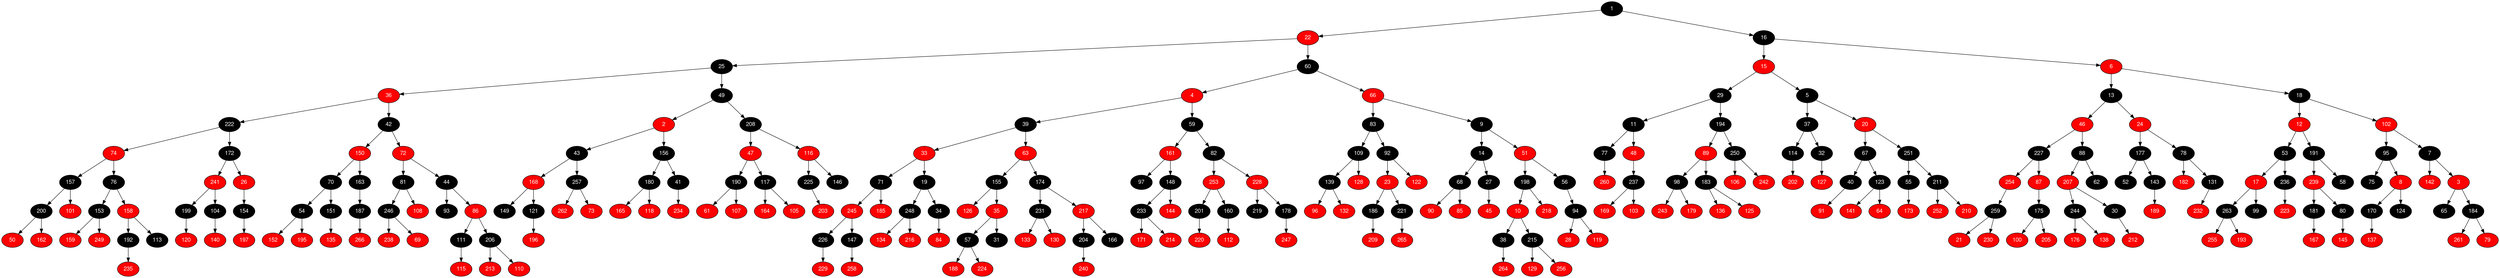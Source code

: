 digraph RB_Teste {
	node [fontname="Helvetica,Arial,sans-serif" style="filled"]
	edge [fontname="Helvetica,Arial,sans-serif" color="black"]

	{
		node [fillcolor=" black" fontcolor=" white"] 1 
		node [fillcolor=" red" fontcolor=" white"] 22 
		node [fillcolor=" black" fontcolor=" white"] 25 
		node [fillcolor=" red" fontcolor=" white"] 36 
		node [fillcolor=" black" fontcolor=" white"] 222 
		node [fillcolor=" red" fontcolor=" white"] 74 
		node [fillcolor=" black" fontcolor=" white"] 157 
		node [fillcolor=" black" fontcolor=" white"] 200 
		node [fillcolor=" red" fontcolor=" white"] 50 
		node [fillcolor=" red" fontcolor=" white"] 162 
		node [fillcolor=" red" fontcolor=" white"] 101 
		node [fillcolor=" black" fontcolor=" white"] 76 
		node [fillcolor=" black" fontcolor=" white"] 153 
		node [fillcolor=" red" fontcolor=" white"] 159 
		node [fillcolor=" red" fontcolor=" white"] 249 
		node [fillcolor=" red" fontcolor=" white"] 158 
		node [fillcolor=" black" fontcolor=" white"] 192 
		node [fillcolor=" red" fontcolor=" white"] 235 
		node [fillcolor=" black" fontcolor=" white"] 113 
		node [fillcolor=" black" fontcolor=" white"] 172 
		node [fillcolor=" red" fontcolor=" white"] 241 
		node [fillcolor=" black" fontcolor=" white"] 199 
		node [fillcolor=" red" fontcolor=" white"] 120 
		node [fillcolor=" black" fontcolor=" white"] 104 
		node [fillcolor=" red" fontcolor=" white"] 140 
		node [fillcolor=" red" fontcolor=" white"] 26 
		node [fillcolor=" black" fontcolor=" white"] 154 
		node [fillcolor=" red" fontcolor=" white"] 197 
		node [fillcolor=" black" fontcolor=" white"] 42 
		node [fillcolor=" red" fontcolor=" white"] 150 
		node [fillcolor=" black" fontcolor=" white"] 70 
		node [fillcolor=" black" fontcolor=" white"] 54 
		node [fillcolor=" red" fontcolor=" white"] 152 
		node [fillcolor=" red" fontcolor=" white"] 195 
		node [fillcolor=" black" fontcolor=" white"] 151 
		node [fillcolor=" red" fontcolor=" white"] 135 
		node [fillcolor=" black" fontcolor=" white"] 163 
		node [fillcolor=" black" fontcolor=" white"] 187 
		node [fillcolor=" red" fontcolor=" white"] 266 
		node [fillcolor=" red" fontcolor=" white"] 72 
		node [fillcolor=" black" fontcolor=" white"] 81 
		node [fillcolor=" black" fontcolor=" white"] 246 
		node [fillcolor=" red" fontcolor=" white"] 238 
		node [fillcolor=" red" fontcolor=" white"] 69 
		node [fillcolor=" red" fontcolor=" white"] 108 
		node [fillcolor=" black" fontcolor=" white"] 44 
		node [fillcolor=" black" fontcolor=" white"] 93 
		node [fillcolor=" red" fontcolor=" white"] 86 
		node [fillcolor=" black" fontcolor=" white"] 111 
		node [fillcolor=" red" fontcolor=" white"] 115 
		node [fillcolor=" black" fontcolor=" white"] 206 
		node [fillcolor=" red" fontcolor=" white"] 213 
		node [fillcolor=" red" fontcolor=" white"] 110 
		node [fillcolor=" black" fontcolor=" white"] 49 
		node [fillcolor=" red" fontcolor=" white"] 2 
		node [fillcolor=" black" fontcolor=" white"] 43 
		node [fillcolor=" red" fontcolor=" white"] 168 
		node [fillcolor=" black" fontcolor=" white"] 149 
		node [fillcolor=" black" fontcolor=" white"] 121 
		node [fillcolor=" red" fontcolor=" white"] 196 
		node [fillcolor=" black" fontcolor=" white"] 257 
		node [fillcolor=" red" fontcolor=" white"] 262 
		node [fillcolor=" red" fontcolor=" white"] 73 
		node [fillcolor=" black" fontcolor=" white"] 156 
		node [fillcolor=" black" fontcolor=" white"] 180 
		node [fillcolor=" red" fontcolor=" white"] 165 
		node [fillcolor=" red" fontcolor=" white"] 118 
		node [fillcolor=" black" fontcolor=" white"] 41 
		node [fillcolor=" red" fontcolor=" white"] 234 
		node [fillcolor=" black" fontcolor=" white"] 208 
		node [fillcolor=" red" fontcolor=" white"] 47 
		node [fillcolor=" black" fontcolor=" white"] 190 
		node [fillcolor=" red" fontcolor=" white"] 61 
		node [fillcolor=" red" fontcolor=" white"] 107 
		node [fillcolor=" black" fontcolor=" white"] 117 
		node [fillcolor=" red" fontcolor=" white"] 164 
		node [fillcolor=" red" fontcolor=" white"] 105 
		node [fillcolor=" red" fontcolor=" white"] 116 
		node [fillcolor=" black" fontcolor=" white"] 225 
		node [fillcolor=" red" fontcolor=" white"] 203 
		node [fillcolor=" black" fontcolor=" white"] 146 
		node [fillcolor=" black" fontcolor=" white"] 60 
		node [fillcolor=" red" fontcolor=" white"] 4 
		node [fillcolor=" black" fontcolor=" white"] 39 
		node [fillcolor=" red" fontcolor=" white"] 33 
		node [fillcolor=" black" fontcolor=" white"] 71 
		node [fillcolor=" red" fontcolor=" white"] 245 
		node [fillcolor=" black" fontcolor=" white"] 226 
		node [fillcolor=" red" fontcolor=" white"] 229 
		node [fillcolor=" black" fontcolor=" white"] 147 
		node [fillcolor=" red" fontcolor=" white"] 258 
		node [fillcolor=" red" fontcolor=" white"] 185 
		node [fillcolor=" black" fontcolor=" white"] 19 
		node [fillcolor=" black" fontcolor=" white"] 248 
		node [fillcolor=" red" fontcolor=" white"] 134 
		node [fillcolor=" red" fontcolor=" white"] 216 
		node [fillcolor=" black" fontcolor=" white"] 34 
		node [fillcolor=" red" fontcolor=" white"] 84 
		node [fillcolor=" red" fontcolor=" white"] 63 
		node [fillcolor=" black" fontcolor=" white"] 155 
		node [fillcolor=" red" fontcolor=" white"] 126 
		node [fillcolor=" red" fontcolor=" white"] 35 
		node [fillcolor=" black" fontcolor=" white"] 57 
		node [fillcolor=" red" fontcolor=" white"] 188 
		node [fillcolor=" red" fontcolor=" white"] 224 
		node [fillcolor=" black" fontcolor=" white"] 31 
		node [fillcolor=" black" fontcolor=" white"] 174 
		node [fillcolor=" black" fontcolor=" white"] 231 
		node [fillcolor=" red" fontcolor=" white"] 133 
		node [fillcolor=" red" fontcolor=" white"] 130 
		node [fillcolor=" red" fontcolor=" white"] 217 
		node [fillcolor=" black" fontcolor=" white"] 204 
		node [fillcolor=" red" fontcolor=" white"] 240 
		node [fillcolor=" black" fontcolor=" white"] 166 
		node [fillcolor=" black" fontcolor=" white"] 59 
		node [fillcolor=" red" fontcolor=" white"] 161 
		node [fillcolor=" black" fontcolor=" white"] 97 
		node [fillcolor=" black" fontcolor=" white"] 148 
		node [fillcolor=" black" fontcolor=" white"] 233 
		node [fillcolor=" red" fontcolor=" white"] 171 
		node [fillcolor=" red" fontcolor=" white"] 214 
		node [fillcolor=" red" fontcolor=" white"] 144 
		node [fillcolor=" black" fontcolor=" white"] 82 
		node [fillcolor=" red" fontcolor=" white"] 253 
		node [fillcolor=" black" fontcolor=" white"] 201 
		node [fillcolor=" red" fontcolor=" white"] 220 
		node [fillcolor=" black" fontcolor=" white"] 160 
		node [fillcolor=" red" fontcolor=" white"] 112 
		node [fillcolor=" red" fontcolor=" white"] 228 
		node [fillcolor=" black" fontcolor=" white"] 219 
		node [fillcolor=" black" fontcolor=" white"] 178 
		node [fillcolor=" red" fontcolor=" white"] 247 
		node [fillcolor=" red" fontcolor=" white"] 66 
		node [fillcolor=" black" fontcolor=" white"] 83 
		node [fillcolor=" black" fontcolor=" white"] 109 
		node [fillcolor=" black" fontcolor=" white"] 139 
		node [fillcolor=" red" fontcolor=" white"] 96 
		node [fillcolor=" red" fontcolor=" white"] 132 
		node [fillcolor=" red" fontcolor=" white"] 128 
		node [fillcolor=" black" fontcolor=" white"] 92 
		node [fillcolor=" red" fontcolor=" white"] 23 
		node [fillcolor=" black" fontcolor=" white"] 186 
		node [fillcolor=" red" fontcolor=" white"] 209 
		node [fillcolor=" black" fontcolor=" white"] 221 
		node [fillcolor=" red" fontcolor=" white"] 265 
		node [fillcolor=" red" fontcolor=" white"] 122 
		node [fillcolor=" black" fontcolor=" white"] 9 
		node [fillcolor=" black" fontcolor=" white"] 14 
		node [fillcolor=" black" fontcolor=" white"] 68 
		node [fillcolor=" red" fontcolor=" white"] 90 
		node [fillcolor=" red" fontcolor=" white"] 85 
		node [fillcolor=" black" fontcolor=" white"] 27 
		node [fillcolor=" red" fontcolor=" white"] 45 
		node [fillcolor=" red" fontcolor=" white"] 51 
		node [fillcolor=" black" fontcolor=" white"] 198 
		node [fillcolor=" red" fontcolor=" white"] 10 
		node [fillcolor=" black" fontcolor=" white"] 38 
		node [fillcolor=" red" fontcolor=" white"] 264 
		node [fillcolor=" black" fontcolor=" white"] 215 
		node [fillcolor=" red" fontcolor=" white"] 129 
		node [fillcolor=" red" fontcolor=" white"] 256 
		node [fillcolor=" red" fontcolor=" white"] 218 
		node [fillcolor=" black" fontcolor=" white"] 56 
		node [fillcolor=" black" fontcolor=" white"] 94 
		node [fillcolor=" red" fontcolor=" white"] 28 
		node [fillcolor=" red" fontcolor=" white"] 119 
		node [fillcolor=" black" fontcolor=" white"] 16 
		node [fillcolor=" red" fontcolor=" white"] 15 
		node [fillcolor=" black" fontcolor=" white"] 29 
		node [fillcolor=" black" fontcolor=" white"] 11 
		node [fillcolor=" black" fontcolor=" white"] 77 
		node [fillcolor=" red" fontcolor=" white"] 260 
		node [fillcolor=" red" fontcolor=" white"] 48 
		node [fillcolor=" black" fontcolor=" white"] 237 
		node [fillcolor=" red" fontcolor=" white"] 169 
		node [fillcolor=" red" fontcolor=" white"] 103 
		node [fillcolor=" black" fontcolor=" white"] 194 
		node [fillcolor=" red" fontcolor=" white"] 89 
		node [fillcolor=" black" fontcolor=" white"] 98 
		node [fillcolor=" red" fontcolor=" white"] 243 
		node [fillcolor=" red" fontcolor=" white"] 179 
		node [fillcolor=" black" fontcolor=" white"] 183 
		node [fillcolor=" red" fontcolor=" white"] 136 
		node [fillcolor=" red" fontcolor=" white"] 125 
		node [fillcolor=" black" fontcolor=" white"] 250 
		node [fillcolor=" red" fontcolor=" white"] 106 
		node [fillcolor=" red" fontcolor=" white"] 242 
		node [fillcolor=" black" fontcolor=" white"] 5 
		node [fillcolor=" black" fontcolor=" white"] 37 
		node [fillcolor=" black" fontcolor=" white"] 114 
		node [fillcolor=" red" fontcolor=" white"] 202 
		node [fillcolor=" black" fontcolor=" white"] 32 
		node [fillcolor=" red" fontcolor=" white"] 127 
		node [fillcolor=" red" fontcolor=" white"] 20 
		node [fillcolor=" black" fontcolor=" white"] 67 
		node [fillcolor=" black" fontcolor=" white"] 40 
		node [fillcolor=" red" fontcolor=" white"] 91 
		node [fillcolor=" black" fontcolor=" white"] 123 
		node [fillcolor=" red" fontcolor=" white"] 141 
		node [fillcolor=" red" fontcolor=" white"] 64 
		node [fillcolor=" black" fontcolor=" white"] 251 
		node [fillcolor=" black" fontcolor=" white"] 55 
		node [fillcolor=" red" fontcolor=" white"] 173 
		node [fillcolor=" black" fontcolor=" white"] 211 
		node [fillcolor=" red" fontcolor=" white"] 252 
		node [fillcolor=" red" fontcolor=" white"] 210 
		node [fillcolor=" red" fontcolor=" white"] 6 
		node [fillcolor=" black" fontcolor=" white"] 13 
		node [fillcolor=" red" fontcolor=" white"] 46 
		node [fillcolor=" black" fontcolor=" white"] 227 
		node [fillcolor=" red" fontcolor=" white"] 254 
		node [fillcolor=" black" fontcolor=" white"] 259 
		node [fillcolor=" red" fontcolor=" white"] 21 
		node [fillcolor=" red" fontcolor=" white"] 230 
		node [fillcolor=" red" fontcolor=" white"] 87 
		node [fillcolor=" black" fontcolor=" white"] 175 
		node [fillcolor=" red" fontcolor=" white"] 100 
		node [fillcolor=" red" fontcolor=" white"] 205 
		node [fillcolor=" black" fontcolor=" white"] 88 
		node [fillcolor=" red" fontcolor=" white"] 207 
		node [fillcolor=" black" fontcolor=" white"] 244 
		node [fillcolor=" red" fontcolor=" white"] 176 
		node [fillcolor=" red" fontcolor=" white"] 138 
		node [fillcolor=" black" fontcolor=" white"] 30 
		node [fillcolor=" red" fontcolor=" white"] 212 
		node [fillcolor=" black" fontcolor=" white"] 62 
		node [fillcolor=" red" fontcolor=" white"] 24 
		node [fillcolor=" black" fontcolor=" white"] 177 
		node [fillcolor=" black" fontcolor=" white"] 52 
		node [fillcolor=" black" fontcolor=" white"] 143 
		node [fillcolor=" red" fontcolor=" white"] 189 
		node [fillcolor=" black" fontcolor=" white"] 78 
		node [fillcolor=" red" fontcolor=" white"] 182 
		node [fillcolor=" black" fontcolor=" white"] 131 
		node [fillcolor=" red" fontcolor=" white"] 232 
		node [fillcolor=" black" fontcolor=" white"] 18 
		node [fillcolor=" red" fontcolor=" white"] 12 
		node [fillcolor=" black" fontcolor=" white"] 53 
		node [fillcolor=" red" fontcolor=" white"] 17 
		node [fillcolor=" black" fontcolor=" white"] 263 
		node [fillcolor=" red" fontcolor=" white"] 255 
		node [fillcolor=" red" fontcolor=" white"] 193 
		node [fillcolor=" black" fontcolor=" white"] 99 
		node [fillcolor=" black" fontcolor=" white"] 236 
		node [fillcolor=" red" fontcolor=" white"] 223 
		node [fillcolor=" black" fontcolor=" white"] 191 
		node [fillcolor=" red" fontcolor=" white"] 239 
		node [fillcolor=" black" fontcolor=" white"] 181 
		node [fillcolor=" red" fontcolor=" white"] 167 
		node [fillcolor=" black" fontcolor=" white"] 80 
		node [fillcolor=" red" fontcolor=" white"] 145 
		node [fillcolor=" black" fontcolor=" white"] 58 
		node [fillcolor=" red" fontcolor=" white"] 102 
		node [fillcolor=" black" fontcolor=" white"] 95 
		node [fillcolor=" black" fontcolor=" white"] 75 
		node [fillcolor=" red" fontcolor=" white"] 8 
		node [fillcolor=" black" fontcolor=" white"] 170 
		node [fillcolor=" red" fontcolor=" white"] 137 
		node [fillcolor=" black" fontcolor=" white"] 124 
		node [fillcolor=" black" fontcolor=" white"] 7 
		node [fillcolor=" red" fontcolor=" white"] 142 
		node [fillcolor=" red" fontcolor=" white"] 3 
		node [fillcolor=" black" fontcolor=" white"] 65 
		node [fillcolor=" black" fontcolor=" white"] 184 
		node [fillcolor=" red" fontcolor=" white"] 261 
		node [fillcolor=" red" fontcolor=" white"] 79 
	}

	1 -> 22 
	1 -> 16 
	22 -> 25 
	22 -> 60 
	25 -> 36 
	25 -> 49 
	36 -> 222 
	36 -> 42 
	222 -> 74 
	222 -> 172 
	74 -> 157 
	74 -> 76 
	157 -> 200 
	157 -> 101 
	200 -> 50 
	200 -> 162 
	76 -> 153 
	76 -> 158 
	153 -> 159 
	153 -> 249 
	158 -> 192 
	158 -> 113 
	192 -> 235 
	172 -> 241 
	172 -> 26 
	241 -> 199 
	241 -> 104 
	199 -> 120 
	104 -> 140 
	26 -> 154 
	154 -> 197 
	42 -> 150 
	42 -> 72 
	150 -> 70 
	150 -> 163 
	70 -> 54 
	70 -> 151 
	54 -> 152 
	54 -> 195 
	151 -> 135 
	163 -> 187 
	187 -> 266 
	72 -> 81 
	72 -> 44 
	81 -> 246 
	81 -> 108 
	246 -> 238 
	246 -> 69 
	44 -> 93 
	44 -> 86 
	86 -> 111 
	86 -> 206 
	111 -> 115 
	206 -> 213 
	206 -> 110 
	49 -> 2 
	49 -> 208 
	2 -> 43 
	2 -> 156 
	43 -> 168 
	43 -> 257 
	168 -> 149 
	168 -> 121 
	121 -> 196 
	257 -> 262 
	257 -> 73 
	156 -> 180 
	156 -> 41 
	180 -> 165 
	180 -> 118 
	41 -> 234 
	208 -> 47 
	208 -> 116 
	47 -> 190 
	47 -> 117 
	190 -> 61 
	190 -> 107 
	117 -> 164 
	117 -> 105 
	116 -> 225 
	116 -> 146 
	225 -> 203 
	60 -> 4 
	60 -> 66 
	4 -> 39 
	4 -> 59 
	39 -> 33 
	39 -> 63 
	33 -> 71 
	33 -> 19 
	71 -> 245 
	71 -> 185 
	245 -> 226 
	245 -> 147 
	226 -> 229 
	147 -> 258 
	19 -> 248 
	19 -> 34 
	248 -> 134 
	248 -> 216 
	34 -> 84 
	63 -> 155 
	63 -> 174 
	155 -> 126 
	155 -> 35 
	35 -> 57 
	35 -> 31 
	57 -> 188 
	57 -> 224 
	174 -> 231 
	174 -> 217 
	231 -> 133 
	231 -> 130 
	217 -> 204 
	217 -> 166 
	204 -> 240 
	59 -> 161 
	59 -> 82 
	161 -> 97 
	161 -> 148 
	148 -> 233 
	148 -> 144 
	233 -> 171 
	233 -> 214 
	82 -> 253 
	82 -> 228 
	253 -> 201 
	253 -> 160 
	201 -> 220 
	160 -> 112 
	228 -> 219 
	228 -> 178 
	178 -> 247 
	66 -> 83 
	66 -> 9 
	83 -> 109 
	83 -> 92 
	109 -> 139 
	109 -> 128 
	139 -> 96 
	139 -> 132 
	92 -> 23 
	92 -> 122 
	23 -> 186 
	23 -> 221 
	186 -> 209 
	221 -> 265 
	9 -> 14 
	9 -> 51 
	14 -> 68 
	14 -> 27 
	68 -> 90 
	68 -> 85 
	27 -> 45 
	51 -> 198 
	51 -> 56 
	198 -> 10 
	198 -> 218 
	10 -> 38 
	10 -> 215 
	38 -> 264 
	215 -> 129 
	215 -> 256 
	56 -> 94 
	94 -> 28 
	94 -> 119 
	16 -> 15 
	16 -> 6 
	15 -> 29 
	15 -> 5 
	29 -> 11 
	29 -> 194 
	11 -> 77 
	11 -> 48 
	77 -> 260 
	48 -> 237 
	237 -> 169 
	237 -> 103 
	194 -> 89 
	194 -> 250 
	89 -> 98 
	89 -> 183 
	98 -> 243 
	98 -> 179 
	183 -> 136 
	183 -> 125 
	250 -> 106 
	250 -> 242 
	5 -> 37 
	5 -> 20 
	37 -> 114 
	37 -> 32 
	114 -> 202 
	32 -> 127 
	20 -> 67 
	20 -> 251 
	67 -> 40 
	67 -> 123 
	40 -> 91 
	123 -> 141 
	123 -> 64 
	251 -> 55 
	251 -> 211 
	55 -> 173 
	211 -> 252 
	211 -> 210 
	6 -> 13 
	6 -> 18 
	13 -> 46 
	13 -> 24 
	46 -> 227 
	46 -> 88 
	227 -> 254 
	227 -> 87 
	254 -> 259 
	259 -> 21 
	259 -> 230 
	87 -> 175 
	175 -> 100 
	175 -> 205 
	88 -> 207 
	88 -> 62 
	207 -> 244 
	207 -> 30 
	244 -> 176 
	244 -> 138 
	30 -> 212 
	24 -> 177 
	24 -> 78 
	177 -> 52 
	177 -> 143 
	143 -> 189 
	78 -> 182 
	78 -> 131 
	131 -> 232 
	18 -> 12 
	18 -> 102 
	12 -> 53 
	12 -> 191 
	53 -> 17 
	53 -> 236 
	17 -> 263 
	17 -> 99 
	263 -> 255 
	263 -> 193 
	236 -> 223 
	191 -> 239 
	191 -> 58 
	239 -> 181 
	239 -> 80 
	181 -> 167 
	80 -> 145 
	102 -> 95 
	102 -> 7 
	95 -> 75 
	95 -> 8 
	8 -> 170 
	8 -> 124 
	170 -> 137 
	7 -> 142 
	7 -> 3 
	3 -> 65 
	3 -> 184 
	184 -> 261 
	184 -> 79 
}
